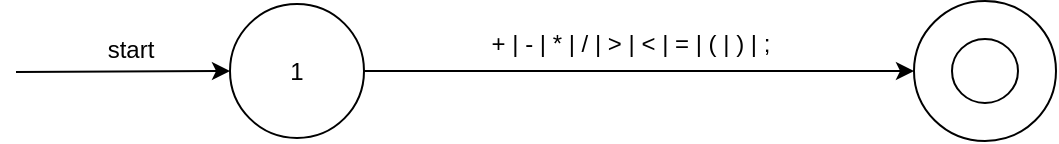 <mxfile version="19.0.2" type="device"><diagram id="KTJy-M9KVqYParUzva_y" name="Page-1"><mxGraphModel dx="881" dy="715" grid="0" gridSize="10" guides="1" tooltips="1" connect="1" arrows="1" fold="1" page="1" pageScale="1" pageWidth="827" pageHeight="1169" math="0" shadow="0"><root><mxCell id="0"/><mxCell id="1" parent="0"/><mxCell id="kOZ0Lh5fxl9CSW3IEjP9-3" value="" style="edgeStyle=orthogonalEdgeStyle;rounded=0;orthogonalLoop=1;jettySize=auto;html=1;" edge="1" parent="1" source="kOZ0Lh5fxl9CSW3IEjP9-1" target="kOZ0Lh5fxl9CSW3IEjP9-2"><mxGeometry relative="1" as="geometry"/></mxCell><mxCell id="kOZ0Lh5fxl9CSW3IEjP9-1" value="1" style="ellipse;whiteSpace=wrap;html=1;aspect=fixed;" vertex="1" parent="1"><mxGeometry x="161" y="182" width="67" height="67" as="geometry"/></mxCell><mxCell id="kOZ0Lh5fxl9CSW3IEjP9-2" value="" style="verticalLabelPosition=bottom;verticalAlign=top;html=1;shape=mxgraph.basic.donut;dx=19;" vertex="1" parent="1"><mxGeometry x="503" y="180.5" width="71" height="70" as="geometry"/></mxCell><mxCell id="kOZ0Lh5fxl9CSW3IEjP9-4" value="" style="endArrow=classic;html=1;rounded=0;entryX=0;entryY=0.5;entryDx=0;entryDy=0;" edge="1" parent="1" target="kOZ0Lh5fxl9CSW3IEjP9-1"><mxGeometry width="50" height="50" relative="1" as="geometry"><mxPoint x="54" y="216" as="sourcePoint"/><mxPoint x="109" y="198" as="targetPoint"/></mxGeometry></mxCell><mxCell id="kOZ0Lh5fxl9CSW3IEjP9-6" value="start" style="text;html=1;align=center;verticalAlign=middle;resizable=0;points=[];autosize=1;strokeColor=none;fillColor=none;" vertex="1" parent="1"><mxGeometry x="94" y="196" width="33" height="18" as="geometry"/></mxCell><mxCell id="kOZ0Lh5fxl9CSW3IEjP9-7" value="+ | - | * | / | &amp;gt; | &amp;lt; | = | ( | ) | ;" style="text;html=1;align=center;verticalAlign=middle;resizable=0;points=[];autosize=1;strokeColor=none;fillColor=none;" vertex="1" parent="1"><mxGeometry x="286" y="193" width="149" height="18" as="geometry"/></mxCell></root></mxGraphModel></diagram></mxfile>